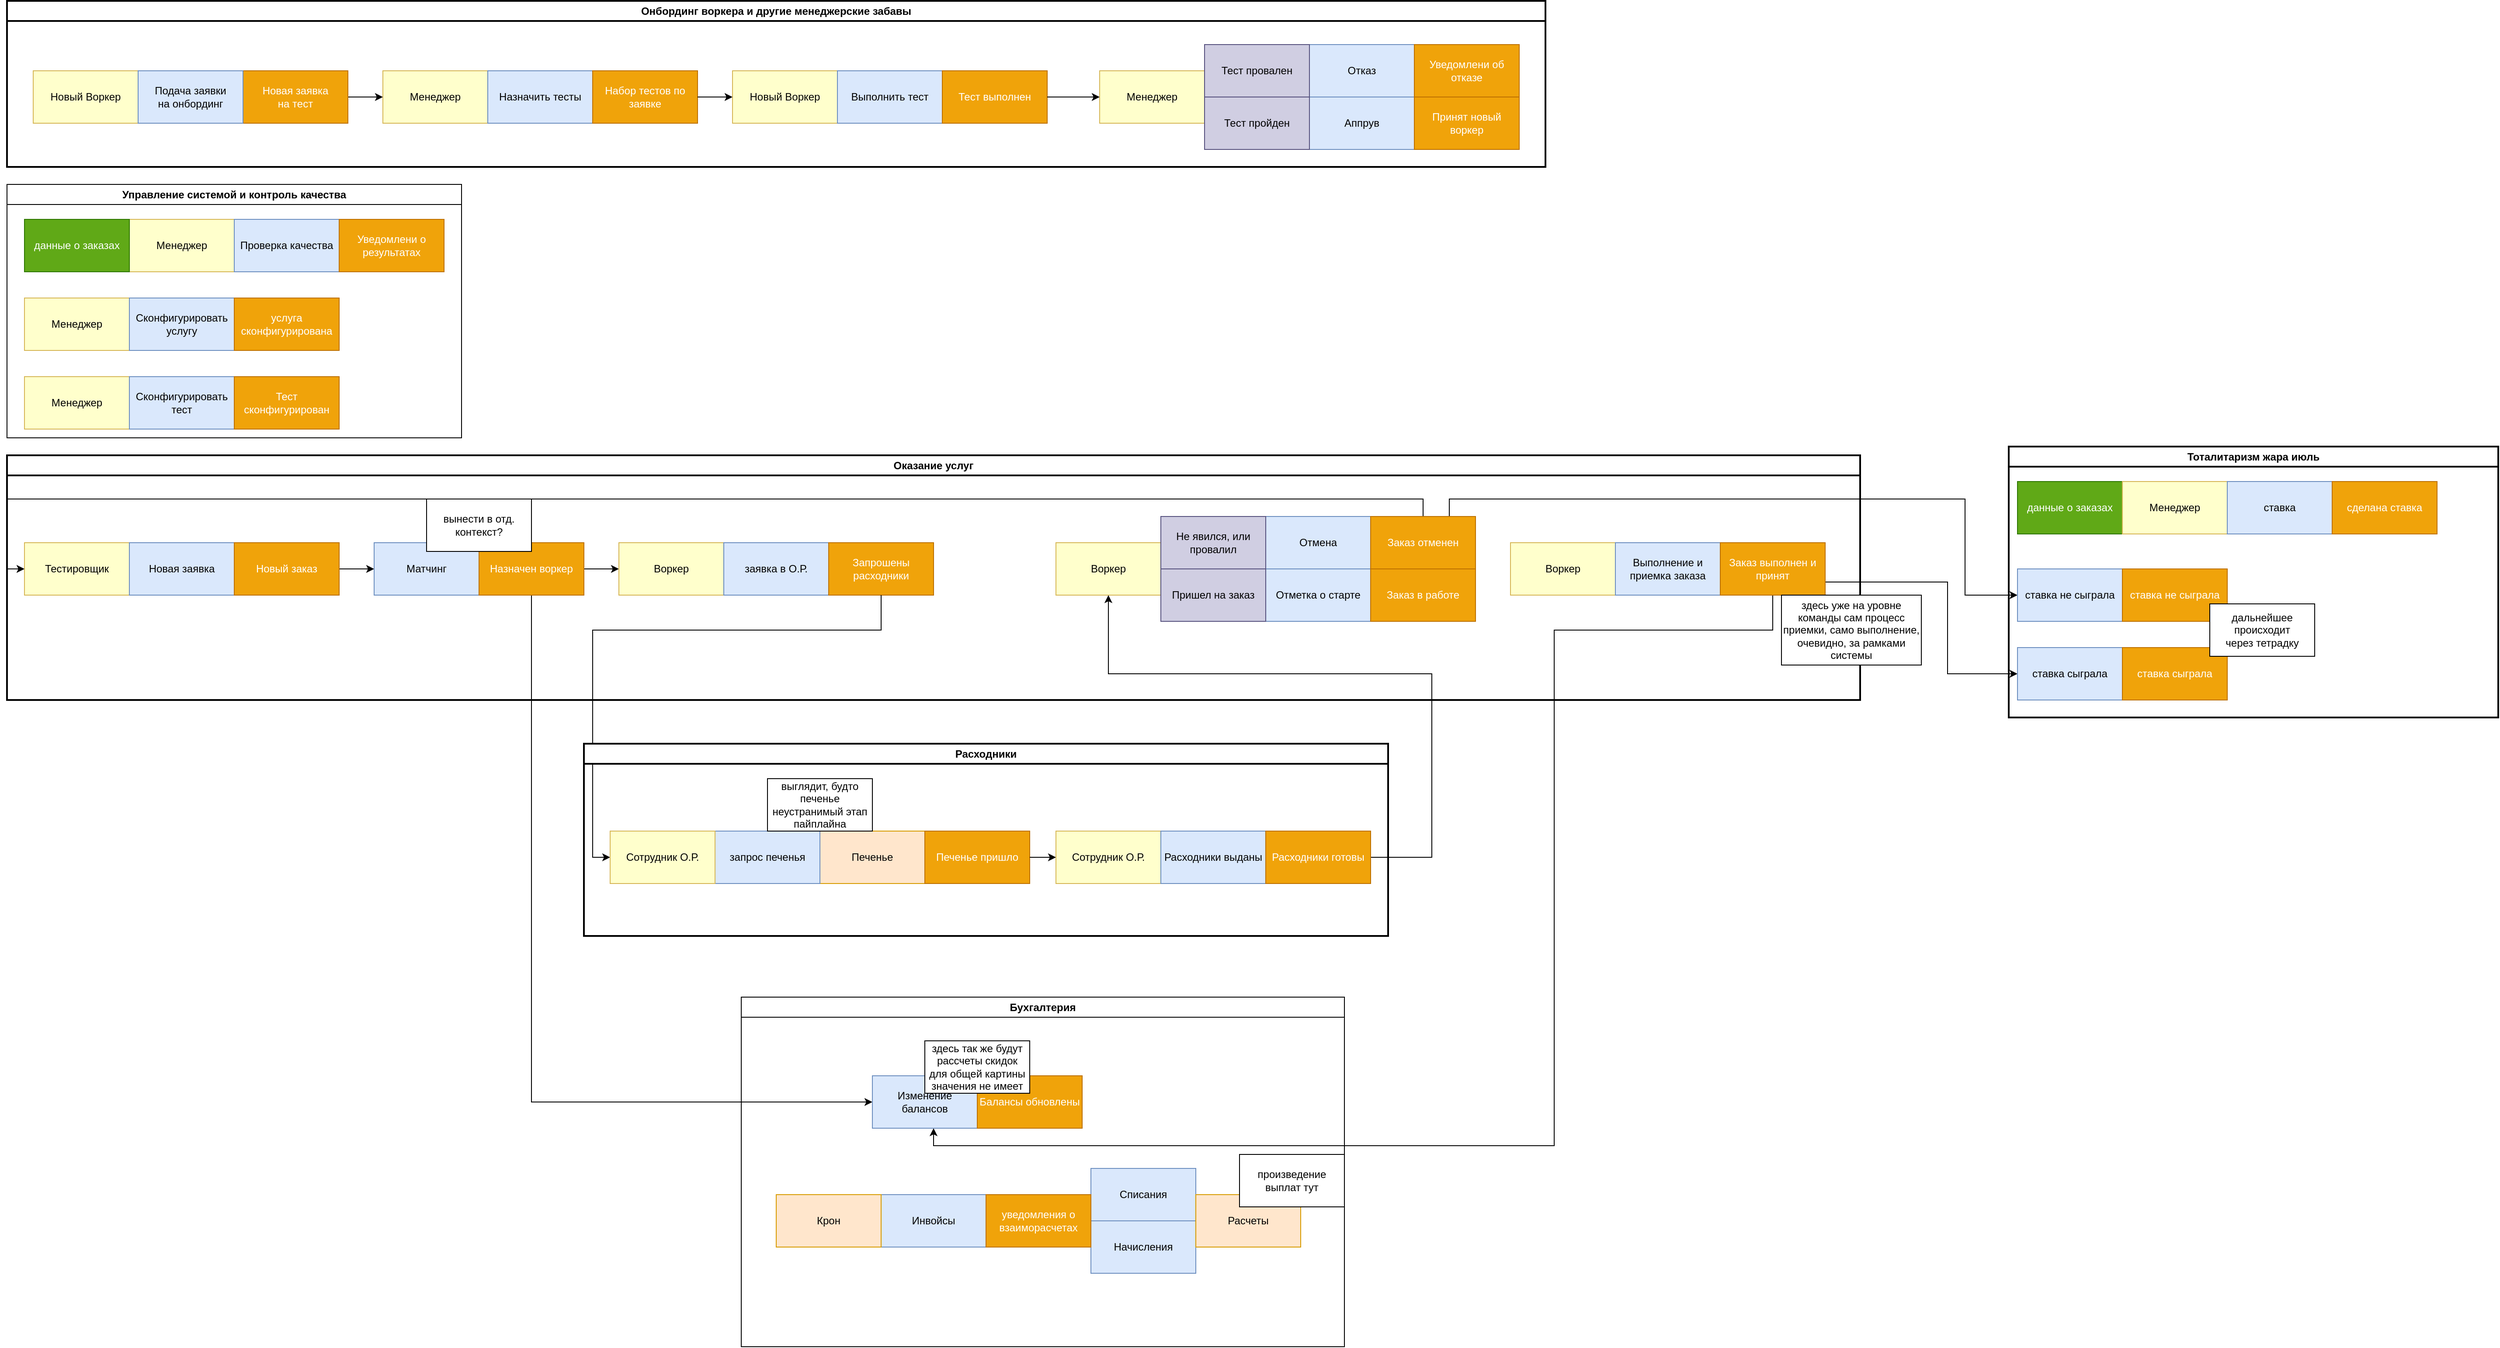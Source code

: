 <mxfile version="22.1.2" type="device">
  <diagram name="Page-1" id="cu8HoAJBPppChcAsw30A">
    <mxGraphModel dx="1886" dy="2723" grid="1" gridSize="10" guides="1" tooltips="1" connect="1" arrows="1" fold="1" page="1" pageScale="1" pageWidth="1169" pageHeight="827" math="0" shadow="0">
      <root>
        <mxCell id="0" />
        <mxCell id="1" parent="0" />
        <mxCell id="0N0rDKjKPEKVKHD4B6wy-2" value="Тестировщик" style="rounded=0;whiteSpace=wrap;html=1;fillColor=#FFFFCC;strokeColor=#d6b656;" parent="1" vertex="1">
          <mxGeometry x="40" y="-600" width="120" height="60" as="geometry" />
        </mxCell>
        <mxCell id="0N0rDKjKPEKVKHD4B6wy-26" value="Новая заявка" style="rounded=0;whiteSpace=wrap;html=1;fillColor=#dae8fc;strokeColor=#6c8ebf;" parent="1" vertex="1">
          <mxGeometry x="160" y="-600" width="120" height="60" as="geometry" />
        </mxCell>
        <mxCell id="0N0rDKjKPEKVKHD4B6wy-31" value="" style="edgeStyle=orthogonalEdgeStyle;rounded=0;orthogonalLoop=1;jettySize=auto;html=1;" parent="1" source="0N0rDKjKPEKVKHD4B6wy-27" target="0N0rDKjKPEKVKHD4B6wy-29" edge="1">
          <mxGeometry relative="1" as="geometry" />
        </mxCell>
        <mxCell id="0N0rDKjKPEKVKHD4B6wy-27" value="Новый заказ" style="rounded=0;whiteSpace=wrap;html=1;fillColor=#f0a30a;strokeColor=#BD7000;fontColor=#ffffff;" parent="1" vertex="1">
          <mxGeometry x="280" y="-600" width="120" height="60" as="geometry" />
        </mxCell>
        <mxCell id="0N0rDKjKPEKVKHD4B6wy-29" value="Матчинг" style="rounded=0;whiteSpace=wrap;html=1;fillColor=#dae8fc;strokeColor=#6c8ebf;" parent="1" vertex="1">
          <mxGeometry x="440" y="-600" width="120" height="60" as="geometry" />
        </mxCell>
        <mxCell id="0N0rDKjKPEKVKHD4B6wy-36" value="" style="edgeStyle=orthogonalEdgeStyle;rounded=0;orthogonalLoop=1;jettySize=auto;html=1;" parent="1" source="0N0rDKjKPEKVKHD4B6wy-30" target="0N0rDKjKPEKVKHD4B6wy-35" edge="1">
          <mxGeometry relative="1" as="geometry" />
        </mxCell>
        <mxCell id="0N0rDKjKPEKVKHD4B6wy-39" style="edgeStyle=orthogonalEdgeStyle;rounded=0;orthogonalLoop=1;jettySize=auto;html=1;exitX=0.5;exitY=1;exitDx=0;exitDy=0;entryX=0;entryY=0.5;entryDx=0;entryDy=0;" parent="1" source="0N0rDKjKPEKVKHD4B6wy-30" target="0N0rDKjKPEKVKHD4B6wy-32" edge="1">
          <mxGeometry relative="1" as="geometry" />
        </mxCell>
        <mxCell id="0N0rDKjKPEKVKHD4B6wy-30" value="Назначен воркер" style="rounded=0;whiteSpace=wrap;html=1;fillColor=#f0a30a;strokeColor=#BD7000;fontColor=#ffffff;" parent="1" vertex="1">
          <mxGeometry x="560" y="-600" width="120" height="60" as="geometry" />
        </mxCell>
        <mxCell id="0N0rDKjKPEKVKHD4B6wy-42" value="" style="group" parent="1" vertex="1" connectable="0">
          <mxGeometry x="720" y="-600" width="360" height="60" as="geometry" />
        </mxCell>
        <mxCell id="0N0rDKjKPEKVKHD4B6wy-35" value="Воркер" style="rounded=0;whiteSpace=wrap;html=1;fillColor=#FFFFCC;strokeColor=#d6b656;" parent="0N0rDKjKPEKVKHD4B6wy-42" vertex="1">
          <mxGeometry width="120" height="60" as="geometry" />
        </mxCell>
        <mxCell id="0N0rDKjKPEKVKHD4B6wy-37" value="заявка в О.Р." style="rounded=0;whiteSpace=wrap;html=1;fillColor=#dae8fc;strokeColor=#6c8ebf;" parent="0N0rDKjKPEKVKHD4B6wy-42" vertex="1">
          <mxGeometry x="120" width="120" height="60" as="geometry" />
        </mxCell>
        <mxCell id="0N0rDKjKPEKVKHD4B6wy-38" value="Запрошены расходники" style="rounded=0;whiteSpace=wrap;html=1;fillColor=#f0a30a;strokeColor=#BD7000;fontColor=#ffffff;" parent="0N0rDKjKPEKVKHD4B6wy-42" vertex="1">
          <mxGeometry x="240" width="120" height="60" as="geometry" />
        </mxCell>
        <mxCell id="0N0rDKjKPEKVKHD4B6wy-63" value="Воркер" style="rounded=0;whiteSpace=wrap;html=1;fillColor=#FFFFCC;strokeColor=#d6b656;" parent="1" vertex="1">
          <mxGeometry x="1220" y="-600" width="120" height="60" as="geometry" />
        </mxCell>
        <mxCell id="0N0rDKjKPEKVKHD4B6wy-64" value="" style="edgeStyle=orthogonalEdgeStyle;rounded=0;orthogonalLoop=1;jettySize=auto;html=1;exitX=1;exitY=0.5;exitDx=0;exitDy=0;" parent="1" source="0N0rDKjKPEKVKHD4B6wy-47" target="0N0rDKjKPEKVKHD4B6wy-63" edge="1">
          <mxGeometry relative="1" as="geometry">
            <Array as="points">
              <mxPoint x="1650" y="-240" />
              <mxPoint x="1650" y="-450" />
              <mxPoint x="1280" y="-450" />
            </Array>
          </mxGeometry>
        </mxCell>
        <mxCell id="0N0rDKjKPEKVKHD4B6wy-65" value="Отмена" style="rounded=0;whiteSpace=wrap;html=1;fillColor=#dae8fc;strokeColor=#6c8ebf;" parent="1" vertex="1">
          <mxGeometry x="1460" y="-630" width="120" height="60" as="geometry" />
        </mxCell>
        <mxCell id="0N0rDKjKPEKVKHD4B6wy-66" value="Отметка о старте" style="rounded=0;whiteSpace=wrap;html=1;fillColor=#dae8fc;strokeColor=#6c8ebf;" parent="1" vertex="1">
          <mxGeometry x="1460" y="-570" width="120" height="60" as="geometry" />
        </mxCell>
        <mxCell id="0N0rDKjKPEKVKHD4B6wy-67" value="Пришел на заказ" style="rounded=0;whiteSpace=wrap;html=1;fillColor=#d0cee2;strokeColor=#56517e;" parent="1" vertex="1">
          <mxGeometry x="1340" y="-570" width="120" height="60" as="geometry" />
        </mxCell>
        <mxCell id="0N0rDKjKPEKVKHD4B6wy-70" value="Не явился, или провалил" style="rounded=0;whiteSpace=wrap;html=1;fillColor=#d0cee2;strokeColor=#56517e;" parent="1" vertex="1">
          <mxGeometry x="1340" y="-630" width="120" height="60" as="geometry" />
        </mxCell>
        <mxCell id="0N0rDKjKPEKVKHD4B6wy-76" style="edgeStyle=orthogonalEdgeStyle;rounded=0;orthogonalLoop=1;jettySize=auto;html=1;exitX=0.5;exitY=0;exitDx=0;exitDy=0;entryX=0;entryY=0.5;entryDx=0;entryDy=0;" parent="1" source="0N0rDKjKPEKVKHD4B6wy-71" target="0N0rDKjKPEKVKHD4B6wy-2" edge="1">
          <mxGeometry relative="1" as="geometry" />
        </mxCell>
        <mxCell id="0N0rDKjKPEKVKHD4B6wy-130" style="edgeStyle=orthogonalEdgeStyle;rounded=0;orthogonalLoop=1;jettySize=auto;html=1;exitX=0.75;exitY=0;exitDx=0;exitDy=0;entryX=0;entryY=0.5;entryDx=0;entryDy=0;" parent="1" source="0N0rDKjKPEKVKHD4B6wy-71" target="0N0rDKjKPEKVKHD4B6wy-109" edge="1">
          <mxGeometry relative="1" as="geometry">
            <Array as="points">
              <mxPoint x="1670" y="-650" />
              <mxPoint x="2260" y="-650" />
              <mxPoint x="2260" y="-540" />
            </Array>
          </mxGeometry>
        </mxCell>
        <mxCell id="0N0rDKjKPEKVKHD4B6wy-71" value="Заказ отменен" style="rounded=0;whiteSpace=wrap;html=1;fillColor=#f0a30a;strokeColor=#BD7000;fontColor=#ffffff;" parent="1" vertex="1">
          <mxGeometry x="1580" y="-630" width="120" height="60" as="geometry" />
        </mxCell>
        <mxCell id="0N0rDKjKPEKVKHD4B6wy-72" value="Заказ в работе" style="rounded=0;whiteSpace=wrap;html=1;fillColor=#f0a30a;strokeColor=#BD7000;fontColor=#ffffff;" parent="1" vertex="1">
          <mxGeometry x="1580" y="-570" width="120" height="60" as="geometry" />
        </mxCell>
        <mxCell id="0N0rDKjKPEKVKHD4B6wy-124" style="edgeStyle=orthogonalEdgeStyle;rounded=0;orthogonalLoop=1;jettySize=auto;html=1;exitX=0.5;exitY=1;exitDx=0;exitDy=0;" parent="1" source="0N0rDKjKPEKVKHD4B6wy-79" target="0N0rDKjKPEKVKHD4B6wy-32" edge="1">
          <mxGeometry relative="1" as="geometry">
            <Array as="points">
              <mxPoint x="2040" y="-500" />
              <mxPoint x="1790" y="-500" />
              <mxPoint x="1790" y="90" />
              <mxPoint x="1080" y="90" />
            </Array>
          </mxGeometry>
        </mxCell>
        <mxCell id="0N0rDKjKPEKVKHD4B6wy-131" style="edgeStyle=orthogonalEdgeStyle;rounded=0;orthogonalLoop=1;jettySize=auto;html=1;exitX=1;exitY=0.75;exitDx=0;exitDy=0;entryX=0;entryY=0.5;entryDx=0;entryDy=0;" parent="1" source="0N0rDKjKPEKVKHD4B6wy-79" target="0N0rDKjKPEKVKHD4B6wy-106" edge="1">
          <mxGeometry relative="1" as="geometry">
            <Array as="points">
              <mxPoint x="2240" y="-555" />
              <mxPoint x="2240" y="-450" />
            </Array>
          </mxGeometry>
        </mxCell>
        <mxCell id="0N0rDKjKPEKVKHD4B6wy-100" value="Тоталитаризм жара июль" style="swimlane;whiteSpace=wrap;html=1;strokeWidth=2;" parent="1" vertex="1">
          <mxGeometry x="2310" y="-710" width="560" height="310" as="geometry" />
        </mxCell>
        <mxCell id="0N0rDKjKPEKVKHD4B6wy-98" value="данные о заказах" style="rounded=0;whiteSpace=wrap;html=1;fillColor=#60a917;strokeColor=#2D7600;fontColor=#ffffff;" parent="0N0rDKjKPEKVKHD4B6wy-100" vertex="1">
          <mxGeometry x="10" y="40" width="120" height="60" as="geometry" />
        </mxCell>
        <mxCell id="0N0rDKjKPEKVKHD4B6wy-99" value="Менеджер" style="rounded=0;whiteSpace=wrap;html=1;fillColor=#FFFFCC;strokeColor=#d6b656;" parent="0N0rDKjKPEKVKHD4B6wy-100" vertex="1">
          <mxGeometry x="130" y="40" width="120" height="60" as="geometry" />
        </mxCell>
        <mxCell id="0N0rDKjKPEKVKHD4B6wy-97" value="ставка" style="rounded=0;whiteSpace=wrap;html=1;fillColor=#dae8fc;strokeColor=#6c8ebf;" parent="0N0rDKjKPEKVKHD4B6wy-100" vertex="1">
          <mxGeometry x="250" y="40" width="120" height="60" as="geometry" />
        </mxCell>
        <mxCell id="0N0rDKjKPEKVKHD4B6wy-105" value="сделана ставка" style="rounded=0;whiteSpace=wrap;html=1;fillColor=#f0a30a;strokeColor=#BD7000;fontColor=#ffffff;" parent="0N0rDKjKPEKVKHD4B6wy-100" vertex="1">
          <mxGeometry x="370" y="40" width="120" height="60" as="geometry" />
        </mxCell>
        <mxCell id="0N0rDKjKPEKVKHD4B6wy-106" value="ставка сыграла" style="rounded=0;whiteSpace=wrap;html=1;fillColor=#dae8fc;strokeColor=#6c8ebf;" parent="0N0rDKjKPEKVKHD4B6wy-100" vertex="1">
          <mxGeometry x="10" y="230" width="120" height="60" as="geometry" />
        </mxCell>
        <mxCell id="0N0rDKjKPEKVKHD4B6wy-107" value="ставка сыграла" style="rounded=0;whiteSpace=wrap;html=1;fillColor=#f0a30a;strokeColor=#BD7000;fontColor=#ffffff;" parent="0N0rDKjKPEKVKHD4B6wy-100" vertex="1">
          <mxGeometry x="130" y="230" width="120" height="60" as="geometry" />
        </mxCell>
        <mxCell id="0N0rDKjKPEKVKHD4B6wy-109" value="ставка не сыграла" style="rounded=0;whiteSpace=wrap;html=1;fillColor=#dae8fc;strokeColor=#6c8ebf;" parent="0N0rDKjKPEKVKHD4B6wy-100" vertex="1">
          <mxGeometry x="10" y="140" width="120" height="60" as="geometry" />
        </mxCell>
        <mxCell id="0N0rDKjKPEKVKHD4B6wy-110" value="ставка не сыграла" style="rounded=0;whiteSpace=wrap;html=1;fillColor=#f0a30a;strokeColor=#BD7000;fontColor=#ffffff;" parent="0N0rDKjKPEKVKHD4B6wy-100" vertex="1">
          <mxGeometry x="130" y="140" width="120" height="60" as="geometry" />
        </mxCell>
        <mxCell id="0N0rDKjKPEKVKHD4B6wy-132" value="дальнейшее&lt;br&gt;происходит&lt;br&gt;через тетрадку" style="rounded=0;whiteSpace=wrap;html=1;" parent="0N0rDKjKPEKVKHD4B6wy-100" vertex="1">
          <mxGeometry x="230" y="180" width="120" height="60" as="geometry" />
        </mxCell>
        <mxCell id="0N0rDKjKPEKVKHD4B6wy-119" value="" style="edgeStyle=orthogonalEdgeStyle;rounded=0;orthogonalLoop=1;jettySize=auto;html=1;entryX=0;entryY=0.5;entryDx=0;entryDy=0;" parent="1" source="0N0rDKjKPEKVKHD4B6wy-38" target="0N0rDKjKPEKVKHD4B6wy-127" edge="1">
          <mxGeometry relative="1" as="geometry">
            <mxPoint x="1080" y="-570" as="sourcePoint" />
            <mxPoint x="990" y="-410" as="targetPoint" />
            <Array as="points">
              <mxPoint x="1020" y="-500" />
              <mxPoint x="690" y="-500" />
              <mxPoint x="690" y="-240" />
            </Array>
          </mxGeometry>
        </mxCell>
        <mxCell id="0N0rDKjKPEKVKHD4B6wy-120" value="Онбординг воркера и другие менеджерские забавы" style="swimlane;whiteSpace=wrap;html=1;strokeWidth=2;" parent="1" vertex="1">
          <mxGeometry x="20" y="-1220" width="1760" height="190" as="geometry" />
        </mxCell>
        <mxCell id="0N0rDKjKPEKVKHD4B6wy-1" value="Менеджер" style="rounded=0;whiteSpace=wrap;html=1;fillColor=#FFFFCC;strokeColor=#d6b656;" parent="0N0rDKjKPEKVKHD4B6wy-120" vertex="1">
          <mxGeometry x="430" y="80" width="120" height="60" as="geometry" />
        </mxCell>
        <mxCell id="0N0rDKjKPEKVKHD4B6wy-3" value="Новый Воркер" style="rounded=0;whiteSpace=wrap;html=1;fillColor=#FFFFCC;strokeColor=#d6b656;" parent="0N0rDKjKPEKVKHD4B6wy-120" vertex="1">
          <mxGeometry x="30" y="80" width="120" height="60" as="geometry" />
        </mxCell>
        <mxCell id="0N0rDKjKPEKVKHD4B6wy-23" value="" style="edgeStyle=orthogonalEdgeStyle;rounded=0;orthogonalLoop=1;jettySize=auto;html=1;" parent="0N0rDKjKPEKVKHD4B6wy-120" source="0N0rDKjKPEKVKHD4B6wy-8" target="0N0rDKjKPEKVKHD4B6wy-1" edge="1">
          <mxGeometry relative="1" as="geometry" />
        </mxCell>
        <mxCell id="0N0rDKjKPEKVKHD4B6wy-8" value="Новая заявка&lt;br&gt;на тест" style="rounded=0;whiteSpace=wrap;html=1;fillColor=#f0a30a;strokeColor=#BD7000;fontColor=#ffffff;" parent="0N0rDKjKPEKVKHD4B6wy-120" vertex="1">
          <mxGeometry x="270" y="80" width="120" height="60" as="geometry" />
        </mxCell>
        <mxCell id="0N0rDKjKPEKVKHD4B6wy-9" value="Подача заявки&lt;br style=&quot;border-color: var(--border-color);&quot;&gt;на онбординг" style="rounded=0;whiteSpace=wrap;html=1;fillColor=#dae8fc;strokeColor=#6c8ebf;" parent="0N0rDKjKPEKVKHD4B6wy-120" vertex="1">
          <mxGeometry x="150" y="80" width="120" height="60" as="geometry" />
        </mxCell>
        <mxCell id="0N0rDKjKPEKVKHD4B6wy-12" value="Назначить тесты" style="rounded=0;whiteSpace=wrap;html=1;fillColor=#dae8fc;strokeColor=#6c8ebf;" parent="0N0rDKjKPEKVKHD4B6wy-120" vertex="1">
          <mxGeometry x="550" y="80" width="120" height="60" as="geometry" />
        </mxCell>
        <mxCell id="0N0rDKjKPEKVKHD4B6wy-13" value="Набор тестов по заявке" style="rounded=0;whiteSpace=wrap;html=1;fillColor=#f0a30a;strokeColor=#BD7000;fontColor=#ffffff;" parent="0N0rDKjKPEKVKHD4B6wy-120" vertex="1">
          <mxGeometry x="670" y="80" width="120" height="60" as="geometry" />
        </mxCell>
        <mxCell id="0N0rDKjKPEKVKHD4B6wy-14" value="Новый Воркер" style="rounded=0;whiteSpace=wrap;html=1;fillColor=#FFFFCC;strokeColor=#d6b656;" parent="0N0rDKjKPEKVKHD4B6wy-120" vertex="1">
          <mxGeometry x="830" y="80" width="120" height="60" as="geometry" />
        </mxCell>
        <mxCell id="0N0rDKjKPEKVKHD4B6wy-24" value="" style="edgeStyle=orthogonalEdgeStyle;rounded=0;orthogonalLoop=1;jettySize=auto;html=1;" parent="0N0rDKjKPEKVKHD4B6wy-120" source="0N0rDKjKPEKVKHD4B6wy-13" target="0N0rDKjKPEKVKHD4B6wy-14" edge="1">
          <mxGeometry relative="1" as="geometry" />
        </mxCell>
        <mxCell id="0N0rDKjKPEKVKHD4B6wy-15" value="Выполнить тест" style="rounded=0;whiteSpace=wrap;html=1;fillColor=#dae8fc;strokeColor=#6c8ebf;" parent="0N0rDKjKPEKVKHD4B6wy-120" vertex="1">
          <mxGeometry x="950" y="80" width="120" height="60" as="geometry" />
        </mxCell>
        <mxCell id="0N0rDKjKPEKVKHD4B6wy-16" value="Тест выполнен" style="rounded=0;whiteSpace=wrap;html=1;fillColor=#f0a30a;strokeColor=#BD7000;fontColor=#ffffff;" parent="0N0rDKjKPEKVKHD4B6wy-120" vertex="1">
          <mxGeometry x="1070" y="80" width="120" height="60" as="geometry" />
        </mxCell>
        <mxCell id="0N0rDKjKPEKVKHD4B6wy-17" value="Менеджер" style="rounded=0;whiteSpace=wrap;html=1;fillColor=#FFFFCC;strokeColor=#d6b656;" parent="0N0rDKjKPEKVKHD4B6wy-120" vertex="1">
          <mxGeometry x="1250" y="80" width="120" height="60" as="geometry" />
        </mxCell>
        <mxCell id="0N0rDKjKPEKVKHD4B6wy-25" value="" style="edgeStyle=orthogonalEdgeStyle;rounded=0;orthogonalLoop=1;jettySize=auto;html=1;" parent="0N0rDKjKPEKVKHD4B6wy-120" source="0N0rDKjKPEKVKHD4B6wy-16" target="0N0rDKjKPEKVKHD4B6wy-17" edge="1">
          <mxGeometry relative="1" as="geometry" />
        </mxCell>
        <mxCell id="0N0rDKjKPEKVKHD4B6wy-18" value="Отказ" style="rounded=0;whiteSpace=wrap;html=1;fillColor=#dae8fc;strokeColor=#6c8ebf;" parent="0N0rDKjKPEKVKHD4B6wy-120" vertex="1">
          <mxGeometry x="1490" y="50" width="120" height="60" as="geometry" />
        </mxCell>
        <mxCell id="0N0rDKjKPEKVKHD4B6wy-19" value="Уведомлени об&lt;br&gt;отказе" style="rounded=0;whiteSpace=wrap;html=1;fillColor=#f0a30a;strokeColor=#BD7000;fontColor=#ffffff;" parent="0N0rDKjKPEKVKHD4B6wy-120" vertex="1">
          <mxGeometry x="1610" y="50" width="120" height="60" as="geometry" />
        </mxCell>
        <mxCell id="0N0rDKjKPEKVKHD4B6wy-21" value="Аппрув" style="rounded=0;whiteSpace=wrap;html=1;fillColor=#dae8fc;strokeColor=#6c8ebf;" parent="0N0rDKjKPEKVKHD4B6wy-120" vertex="1">
          <mxGeometry x="1490" y="110" width="120" height="60" as="geometry" />
        </mxCell>
        <mxCell id="0N0rDKjKPEKVKHD4B6wy-22" value="Принят новый&lt;br&gt;воркер" style="rounded=0;whiteSpace=wrap;html=1;fillColor=#f0a30a;strokeColor=#BD7000;fontColor=#ffffff;" parent="0N0rDKjKPEKVKHD4B6wy-120" vertex="1">
          <mxGeometry x="1610" y="110" width="120" height="60" as="geometry" />
        </mxCell>
        <mxCell id="0N0rDKjKPEKVKHD4B6wy-68" value="Тест провален" style="rounded=0;whiteSpace=wrap;html=1;fillColor=#d0cee2;strokeColor=#56517e;" parent="0N0rDKjKPEKVKHD4B6wy-120" vertex="1">
          <mxGeometry x="1370" y="50" width="120" height="60" as="geometry" />
        </mxCell>
        <mxCell id="0N0rDKjKPEKVKHD4B6wy-69" value="Тест пройден" style="rounded=0;whiteSpace=wrap;html=1;fillColor=#d0cee2;strokeColor=#56517e;" parent="0N0rDKjKPEKVKHD4B6wy-120" vertex="1">
          <mxGeometry x="1370" y="110" width="120" height="60" as="geometry" />
        </mxCell>
        <mxCell id="0N0rDKjKPEKVKHD4B6wy-126" value="" style="group" parent="1" vertex="1" connectable="0">
          <mxGeometry x="860" y="-80" width="690" height="400" as="geometry" />
        </mxCell>
        <mxCell id="0N0rDKjKPEKVKHD4B6wy-40" value="" style="group" parent="0N0rDKjKPEKVKHD4B6wy-126" vertex="1" connectable="0">
          <mxGeometry x="150" y="90" width="240" height="60" as="geometry" />
        </mxCell>
        <mxCell id="0N0rDKjKPEKVKHD4B6wy-41" value="" style="group" parent="0N0rDKjKPEKVKHD4B6wy-40" vertex="1" connectable="0">
          <mxGeometry width="240" height="60" as="geometry" />
        </mxCell>
        <mxCell id="0N0rDKjKPEKVKHD4B6wy-32" value="Изменение балансов" style="rounded=0;whiteSpace=wrap;html=1;fillColor=#dae8fc;strokeColor=#6c8ebf;" parent="0N0rDKjKPEKVKHD4B6wy-41" vertex="1">
          <mxGeometry width="120" height="60" as="geometry" />
        </mxCell>
        <mxCell id="0N0rDKjKPEKVKHD4B6wy-34" value="Балансы обновлены" style="rounded=0;whiteSpace=wrap;html=1;fillColor=#f0a30a;strokeColor=#BD7000;fontColor=#ffffff;" parent="0N0rDKjKPEKVKHD4B6wy-41" vertex="1">
          <mxGeometry x="120" width="120" height="60" as="geometry" />
        </mxCell>
        <mxCell id="0N0rDKjKPEKVKHD4B6wy-96" value="" style="group" parent="0N0rDKjKPEKVKHD4B6wy-126" vertex="1" connectable="0">
          <mxGeometry x="40" y="196" width="650" height="120" as="geometry" />
        </mxCell>
        <mxCell id="0N0rDKjKPEKVKHD4B6wy-93" value="Инвойсы" style="rounded=0;whiteSpace=wrap;html=1;fillColor=#dae8fc;strokeColor=#6c8ebf;" parent="0N0rDKjKPEKVKHD4B6wy-96" vertex="1">
          <mxGeometry x="120" y="30" width="120" height="60" as="geometry" />
        </mxCell>
        <mxCell id="0N0rDKjKPEKVKHD4B6wy-55" value="Крон" style="rounded=0;whiteSpace=wrap;html=1;fillColor=#ffe6cc;strokeColor=#d79b00;" parent="0N0rDKjKPEKVKHD4B6wy-96" vertex="1">
          <mxGeometry y="30" width="120" height="60" as="geometry" />
        </mxCell>
        <mxCell id="0N0rDKjKPEKVKHD4B6wy-59" value="Списания" style="rounded=0;whiteSpace=wrap;html=1;fillColor=#dae8fc;strokeColor=#6c8ebf;" parent="0N0rDKjKPEKVKHD4B6wy-96" vertex="1">
          <mxGeometry x="360" width="120" height="60" as="geometry" />
        </mxCell>
        <mxCell id="0N0rDKjKPEKVKHD4B6wy-86" value="Начисления" style="rounded=0;whiteSpace=wrap;html=1;fillColor=#dae8fc;strokeColor=#6c8ebf;" parent="0N0rDKjKPEKVKHD4B6wy-96" vertex="1">
          <mxGeometry x="360" y="60" width="120" height="60" as="geometry" />
        </mxCell>
        <mxCell id="0N0rDKjKPEKVKHD4B6wy-60" value="уведомления о взаиморасчетах" style="rounded=0;whiteSpace=wrap;html=1;fillColor=#f0a30a;strokeColor=#BD7000;fontColor=#ffffff;" parent="0N0rDKjKPEKVKHD4B6wy-96" vertex="1">
          <mxGeometry x="240" y="30" width="120" height="60" as="geometry" />
        </mxCell>
        <mxCell id="0N0rDKjKPEKVKHD4B6wy-95" value="Расчеты" style="rounded=0;whiteSpace=wrap;html=1;fillColor=#ffe6cc;strokeColor=#d79b00;" parent="0N0rDKjKPEKVKHD4B6wy-96" vertex="1">
          <mxGeometry x="480" y="30" width="120" height="60" as="geometry" />
        </mxCell>
        <mxCell id="HTqRLWnz5d8zxXwgNCST-5" value="произведение&lt;br&gt;выплат тут" style="rounded=0;whiteSpace=wrap;html=1;" parent="0N0rDKjKPEKVKHD4B6wy-96" vertex="1">
          <mxGeometry x="530" y="-16" width="120" height="60" as="geometry" />
        </mxCell>
        <mxCell id="0N0rDKjKPEKVKHD4B6wy-123" value="Бухгалтерия" style="swimlane;whiteSpace=wrap;html=1;" parent="0N0rDKjKPEKVKHD4B6wy-126" vertex="1">
          <mxGeometry width="690" height="400" as="geometry" />
        </mxCell>
        <mxCell id="HTqRLWnz5d8zxXwgNCST-4" value="здесь так же будут рассчеты скидок&lt;br&gt;для общей картины значения не имеет" style="rounded=0;whiteSpace=wrap;html=1;" parent="0N0rDKjKPEKVKHD4B6wy-123" vertex="1">
          <mxGeometry x="210" y="50" width="120" height="60" as="geometry" />
        </mxCell>
        <mxCell id="0N0rDKjKPEKVKHD4B6wy-128" value="Расходники" style="swimlane;whiteSpace=wrap;html=1;strokeWidth=2;" parent="1" vertex="1">
          <mxGeometry x="680" y="-370" width="920" height="220" as="geometry" />
        </mxCell>
        <mxCell id="0N0rDKjKPEKVKHD4B6wy-48" value="Печенье" style="rounded=0;whiteSpace=wrap;html=1;fillColor=#ffe6cc;strokeColor=#d79b00;" parent="0N0rDKjKPEKVKHD4B6wy-128" vertex="1">
          <mxGeometry x="270" y="100" width="120" height="60" as="geometry" />
        </mxCell>
        <mxCell id="0N0rDKjKPEKVKHD4B6wy-50" value="Печенье пришло" style="rounded=0;whiteSpace=wrap;html=1;fillColor=#f0a30a;strokeColor=#BD7000;fontColor=#ffffff;" parent="0N0rDKjKPEKVKHD4B6wy-128" vertex="1">
          <mxGeometry x="390" y="100" width="120" height="60" as="geometry" />
        </mxCell>
        <mxCell id="0N0rDKjKPEKVKHD4B6wy-118" value="запрос печенья" style="rounded=0;whiteSpace=wrap;html=1;fillColor=#dae8fc;strokeColor=#6c8ebf;" parent="0N0rDKjKPEKVKHD4B6wy-128" vertex="1">
          <mxGeometry x="150" y="100" width="120" height="60" as="geometry" />
        </mxCell>
        <mxCell id="0N0rDKjKPEKVKHD4B6wy-4" value="Сотрудник О.Р." style="rounded=0;whiteSpace=wrap;html=1;fillColor=#FFFFCC;strokeColor=#d6b656;" parent="0N0rDKjKPEKVKHD4B6wy-128" vertex="1">
          <mxGeometry x="540" y="100" width="120" height="60" as="geometry" />
        </mxCell>
        <mxCell id="0N0rDKjKPEKVKHD4B6wy-51" value="" style="edgeStyle=orthogonalEdgeStyle;rounded=0;orthogonalLoop=1;jettySize=auto;html=1;" parent="0N0rDKjKPEKVKHD4B6wy-128" source="0N0rDKjKPEKVKHD4B6wy-50" target="0N0rDKjKPEKVKHD4B6wy-4" edge="1">
          <mxGeometry relative="1" as="geometry" />
        </mxCell>
        <mxCell id="0N0rDKjKPEKVKHD4B6wy-46" value="Расходники выданы" style="rounded=0;whiteSpace=wrap;html=1;fillColor=#dae8fc;strokeColor=#6c8ebf;" parent="0N0rDKjKPEKVKHD4B6wy-128" vertex="1">
          <mxGeometry x="660" y="100" width="120" height="60" as="geometry" />
        </mxCell>
        <mxCell id="0N0rDKjKPEKVKHD4B6wy-47" value="Расходники готовы" style="rounded=0;whiteSpace=wrap;html=1;fillColor=#f0a30a;strokeColor=#BD7000;fontColor=#ffffff;" parent="0N0rDKjKPEKVKHD4B6wy-128" vertex="1">
          <mxGeometry x="780" y="100" width="120" height="60" as="geometry" />
        </mxCell>
        <mxCell id="0N0rDKjKPEKVKHD4B6wy-127" value="Сотрудник О.Р." style="rounded=0;whiteSpace=wrap;html=1;fillColor=#FFFFCC;strokeColor=#d6b656;" parent="0N0rDKjKPEKVKHD4B6wy-128" vertex="1">
          <mxGeometry x="30" y="100" width="120" height="60" as="geometry" />
        </mxCell>
        <mxCell id="HTqRLWnz5d8zxXwgNCST-14" value="выглядит, будто&lt;br&gt;печенье неустранимый этап пайплайна" style="rounded=0;whiteSpace=wrap;html=1;" parent="0N0rDKjKPEKVKHD4B6wy-128" vertex="1">
          <mxGeometry x="210" y="40" width="120" height="60" as="geometry" />
        </mxCell>
        <mxCell id="0N0rDKjKPEKVKHD4B6wy-154" value="Оказание услуг" style="swimlane;whiteSpace=wrap;html=1;strokeWidth=2;" parent="1" vertex="1">
          <mxGeometry x="20" y="-700" width="2120" height="280" as="geometry" />
        </mxCell>
        <mxCell id="fa2Be31dZRyRf0Vtcrqh-1" value="вынести в отд. контекст?" style="rounded=0;whiteSpace=wrap;html=1;" parent="0N0rDKjKPEKVKHD4B6wy-154" vertex="1">
          <mxGeometry x="480" y="50" width="120" height="60" as="geometry" />
        </mxCell>
        <mxCell id="0N0rDKjKPEKVKHD4B6wy-77" value="Воркер" style="rounded=0;whiteSpace=wrap;html=1;fillColor=#FFFFCC;strokeColor=#d6b656;" parent="0N0rDKjKPEKVKHD4B6wy-154" vertex="1">
          <mxGeometry x="1720" y="100" width="120" height="60" as="geometry" />
        </mxCell>
        <mxCell id="0N0rDKjKPEKVKHD4B6wy-78" value="Выполнение и приемка заказа" style="rounded=0;whiteSpace=wrap;html=1;fillColor=#dae8fc;strokeColor=#6c8ebf;" parent="0N0rDKjKPEKVKHD4B6wy-154" vertex="1">
          <mxGeometry x="1840" y="100" width="120" height="60" as="geometry" />
        </mxCell>
        <mxCell id="0N0rDKjKPEKVKHD4B6wy-79" value="Заказ выполнен и принят" style="rounded=0;whiteSpace=wrap;html=1;fillColor=#f0a30a;strokeColor=#BD7000;fontColor=#ffffff;" parent="0N0rDKjKPEKVKHD4B6wy-154" vertex="1">
          <mxGeometry x="1960" y="100" width="120" height="60" as="geometry" />
        </mxCell>
        <mxCell id="HTqRLWnz5d8zxXwgNCST-13" value="здесь уже на уровне команды сам процесс приемки, само выполнение, очевидно, за рамками системы" style="rounded=0;whiteSpace=wrap;html=1;" parent="0N0rDKjKPEKVKHD4B6wy-154" vertex="1">
          <mxGeometry x="2030" y="160" width="160" height="80" as="geometry" />
        </mxCell>
        <mxCell id="HTqRLWnz5d8zxXwgNCST-27" value="Управление системой и контроль качества" style="swimlane;whiteSpace=wrap;html=1;" parent="1" vertex="1">
          <mxGeometry x="20" y="-1010" width="520" height="290" as="geometry" />
        </mxCell>
        <mxCell id="HTqRLWnz5d8zxXwgNCST-15" value="" style="group" parent="HTqRLWnz5d8zxXwgNCST-27" vertex="1" connectable="0">
          <mxGeometry x="20" y="40" width="480" height="60" as="geometry" />
        </mxCell>
        <mxCell id="HTqRLWnz5d8zxXwgNCST-16" value="Менеджер" style="rounded=0;whiteSpace=wrap;html=1;fillColor=#FFFFCC;strokeColor=#d6b656;" parent="HTqRLWnz5d8zxXwgNCST-15" vertex="1">
          <mxGeometry x="120" width="120" height="60" as="geometry" />
        </mxCell>
        <mxCell id="HTqRLWnz5d8zxXwgNCST-17" value="Проверка качества" style="rounded=0;whiteSpace=wrap;html=1;fillColor=#dae8fc;strokeColor=#6c8ebf;" parent="HTqRLWnz5d8zxXwgNCST-15" vertex="1">
          <mxGeometry x="240" width="120" height="60" as="geometry" />
        </mxCell>
        <mxCell id="HTqRLWnz5d8zxXwgNCST-18" value="Уведомлени о результатах" style="rounded=0;whiteSpace=wrap;html=1;fillColor=#f0a30a;strokeColor=#BD7000;fontColor=#ffffff;" parent="HTqRLWnz5d8zxXwgNCST-15" vertex="1">
          <mxGeometry x="360" width="120" height="60" as="geometry" />
        </mxCell>
        <mxCell id="HTqRLWnz5d8zxXwgNCST-19" value="данные о заказах" style="rounded=0;whiteSpace=wrap;html=1;fillColor=#60a917;strokeColor=#2D7600;fontColor=#ffffff;" parent="HTqRLWnz5d8zxXwgNCST-15" vertex="1">
          <mxGeometry width="120" height="60" as="geometry" />
        </mxCell>
        <mxCell id="HTqRLWnz5d8zxXwgNCST-20" value="Менеджер" style="rounded=0;whiteSpace=wrap;html=1;fillColor=#FFFFCC;strokeColor=#d6b656;" parent="HTqRLWnz5d8zxXwgNCST-27" vertex="1">
          <mxGeometry x="20" y="220" width="120" height="60" as="geometry" />
        </mxCell>
        <mxCell id="HTqRLWnz5d8zxXwgNCST-21" value="Сконфигурировать&lt;br&gt;тест" style="rounded=0;whiteSpace=wrap;html=1;fillColor=#dae8fc;strokeColor=#6c8ebf;" parent="HTqRLWnz5d8zxXwgNCST-27" vertex="1">
          <mxGeometry x="140" y="220" width="120" height="60" as="geometry" />
        </mxCell>
        <mxCell id="HTqRLWnz5d8zxXwgNCST-22" value="Тест сконфигурирован" style="rounded=0;whiteSpace=wrap;html=1;fillColor=#f0a30a;strokeColor=#BD7000;fontColor=#ffffff;" parent="HTqRLWnz5d8zxXwgNCST-27" vertex="1">
          <mxGeometry x="260" y="220" width="120" height="60" as="geometry" />
        </mxCell>
        <mxCell id="HTqRLWnz5d8zxXwgNCST-23" value="Менеджер" style="rounded=0;whiteSpace=wrap;html=1;fillColor=#FFFFCC;strokeColor=#d6b656;" parent="HTqRLWnz5d8zxXwgNCST-27" vertex="1">
          <mxGeometry x="20" y="130" width="120" height="60" as="geometry" />
        </mxCell>
        <mxCell id="HTqRLWnz5d8zxXwgNCST-24" value="Сконфигурировать&lt;br&gt;услугу" style="rounded=0;whiteSpace=wrap;html=1;fillColor=#dae8fc;strokeColor=#6c8ebf;" parent="HTqRLWnz5d8zxXwgNCST-27" vertex="1">
          <mxGeometry x="140" y="130" width="120" height="60" as="geometry" />
        </mxCell>
        <mxCell id="HTqRLWnz5d8zxXwgNCST-25" value="услуга&lt;br&gt;сконфигурирована" style="rounded=0;whiteSpace=wrap;html=1;fillColor=#f0a30a;strokeColor=#BD7000;fontColor=#ffffff;" parent="HTqRLWnz5d8zxXwgNCST-27" vertex="1">
          <mxGeometry x="260" y="130" width="120" height="60" as="geometry" />
        </mxCell>
      </root>
    </mxGraphModel>
  </diagram>
</mxfile>
